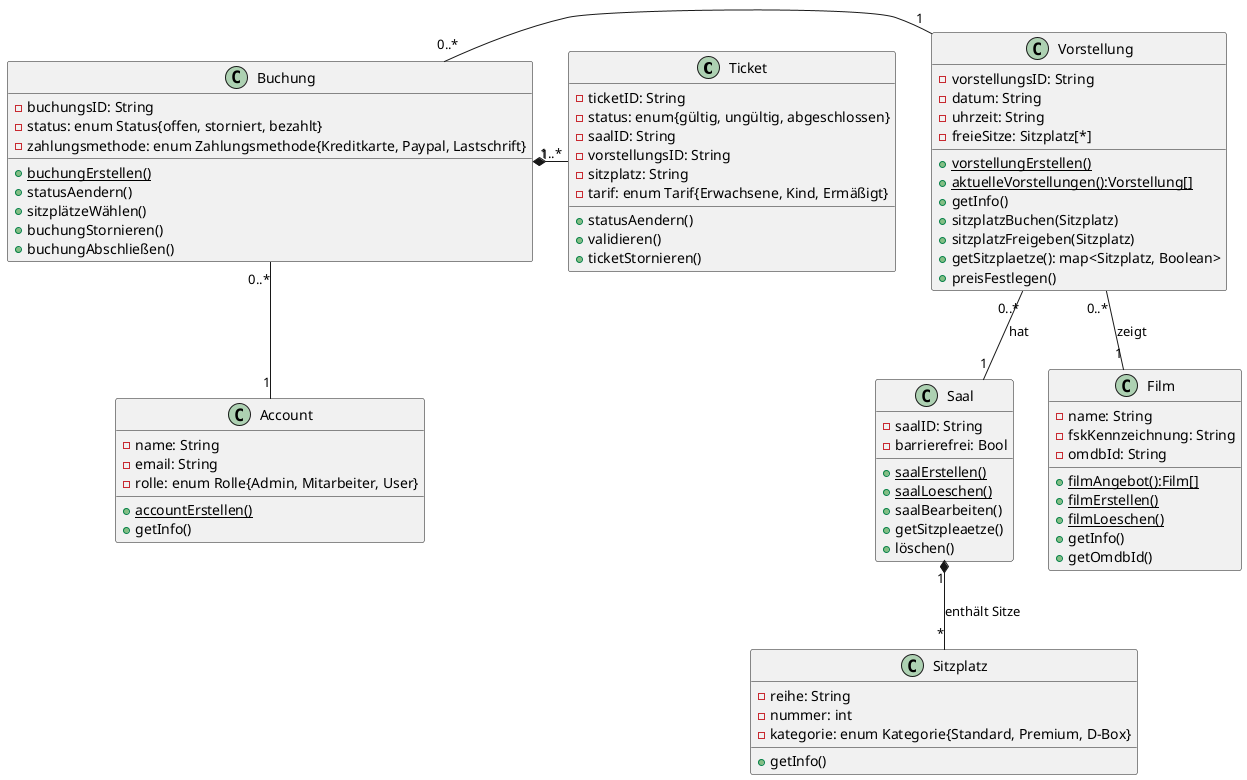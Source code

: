 @startuml "Reservierungssystem"

class Ticket{
    - ticketID: String
    - status: enum{gültig, ungültig, abgeschlossen}
    - saalID: String
    - vorstellungsID: String
    - sitzplatz: String
    - tarif: enum Tarif{Erwachsene, Kind, Ermäßigt}

    + statusAendern()
    + validieren()
    + ticketStornieren()
}

class Sitzplatz{
    - reihe: String
    - nummer: int
    - kategorie: enum Kategorie{Standard, Premium, D-Box}
    + getInfo()
}

class Saal{
    - saalID: String
    - barrierefrei: Bool

    {static}+ saalErstellen()
    {static}+ saalLoeschen()
    + saalBearbeiten()
    + getSitzpleaetze()
    + löschen()
}

class Film{
    - name: String
    - fskKennzeichnung: String
    - omdbId: String

    {static}+ filmAngebot():Film[]
    {static}+ filmErstellen()
    {static}+ filmLoeschen()
    + getInfo()
    + getOmdbId()
}

class Vorstellung{
    - vorstellungsID: String
    - datum: String
    - uhrzeit: String
    - freieSitze: Sitzplatz[*]

    {static}+ vorstellungErstellen()
    {static}+ aktuelleVorstellungen():Vorstellung[]
    + getInfo()
    + sitzplatzBuchen(Sitzplatz)
    + sitzplatzFreigeben(Sitzplatz)
    + getSitzplaetze(): map<Sitzplatz, Boolean> 
    + preisFestlegen()
}

class Buchung{
    - buchungsID: String
    - status: enum Status{offen, storniert, bezahlt}
    - zahlungsmethode: enum Zahlungsmethode{Kreditkarte, Paypal, Lastschrift}

    {static}+ buchungErstellen()
    + statusAendern()
    + sitzplätzeWählen()
    + buchungStornieren()
    + buchungAbschließen()

}

class Account{
    - name: String
    - email: String
    - rolle: enum Rolle{Admin, Mitarbeiter, User}

    {static}+ accountErstellen()
    + getInfo()
}

Saal "1"*--"*" Sitzplatz: enthält Sitze

Vorstellung "0..*" -- "1" Saal: hat
Vorstellung "0..*" -- "1" Film: zeigt

Buchung "0..*"--"1" Account
Buchung "0..*"-"1" Vorstellung
Buchung "1" *- "1..*" Ticket

@enduml